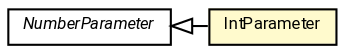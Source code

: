 #!/usr/local/bin/dot
#
# Class diagram 
# Generated by UMLGraph version R5_7_2-60-g0e99a6 (http://www.spinellis.gr/umlgraph/)
#

digraph G {
	graph [fontnames="svg"]
	edge [fontname="Roboto",fontsize=7,labelfontname="Roboto",labelfontsize=7,color="black"];
	node [fontname="Roboto",fontcolor="black",fontsize=8,shape=plaintext,margin=0,width=0,height=0];
	nodesep=0.15;
	ranksep=0.25;
	rankdir=LR;
	// de.lmu.ifi.dbs.elki.utilities.optionhandling.parameters.IntParameter
	c5315181 [label=<<table title="de.lmu.ifi.dbs.elki.utilities.optionhandling.parameters.IntParameter" border="0" cellborder="1" cellspacing="0" cellpadding="2" bgcolor="lemonChiffon" href="IntParameter.html" target="_parent">
		<tr><td><table border="0" cellspacing="0" cellpadding="1">
		<tr><td align="center" balign="center"> <font face="Roboto">IntParameter</font> </td></tr>
		</table></td></tr>
		</table>>, URL="IntParameter.html"];
	// de.lmu.ifi.dbs.elki.utilities.optionhandling.parameters.NumberParameter<THIS extends de.lmu.ifi.dbs.elki.utilities.optionhandling.parameters.NumberParameter<THIS, T>, T extends java.lang.Number>
	c5315187 [label=<<table title="de.lmu.ifi.dbs.elki.utilities.optionhandling.parameters.NumberParameter" border="0" cellborder="1" cellspacing="0" cellpadding="2" href="NumberParameter.html" target="_parent">
		<tr><td><table border="0" cellspacing="0" cellpadding="1">
		<tr><td align="center" balign="center"> <font face="Roboto"><i>NumberParameter</i></font> </td></tr>
		</table></td></tr>
		</table>>, URL="NumberParameter.html"];
	// de.lmu.ifi.dbs.elki.utilities.optionhandling.parameters.IntParameter extends de.lmu.ifi.dbs.elki.utilities.optionhandling.parameters.NumberParameter<THIS extends de.lmu.ifi.dbs.elki.utilities.optionhandling.parameters.NumberParameter<THIS, T>, T extends java.lang.Number>
	c5315187 -> c5315181 [arrowtail=empty,dir=back,weight=10];
}

